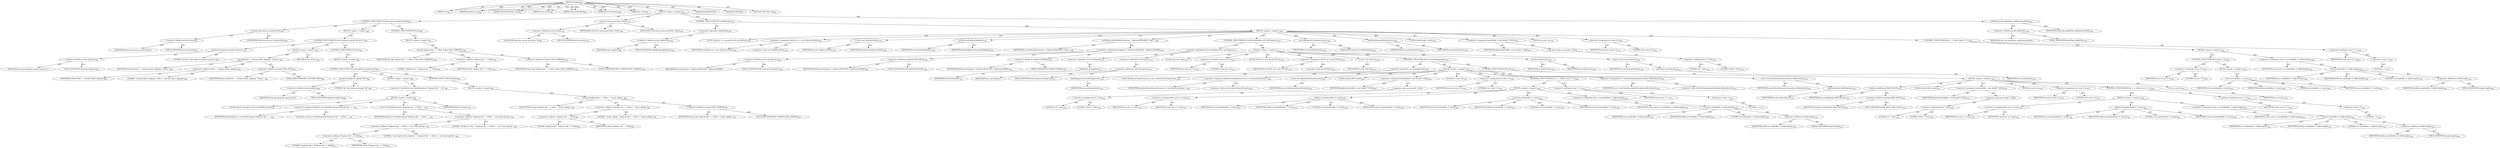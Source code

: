 digraph "zipFile" {  
"111669149727" [label = <(METHOD,zipFile)<SUB>982</SUB>> ]
"115964117004" [label = <(PARAM,this)<SUB>982</SUB>> ]
"115964117055" [label = <(PARAM,InputStream in)<SUB>982</SUB>> ]
"115964117056" [label = <(PARAM,ZipOutputStream zOut)<SUB>982</SUB>> ]
"115964117057" [label = <(PARAM,String vPath)<SUB>982</SUB>> ]
"115964117058" [label = <(PARAM,long lastModified)<SUB>983</SUB>> ]
"115964117059" [label = <(PARAM,File fromArchive)<SUB>983</SUB>> ]
"115964117060" [label = <(PARAM,int mode)<SUB>983</SUB>> ]
"25769803927" [label = <(BLOCK,&lt;empty&gt;,&lt;empty&gt;)<SUB>984</SUB>> ]
"47244640362" [label = <(CONTROL_STRUCTURE,IF,if (this.entries.contains(vPath)))<SUB>985</SUB>> ]
"30064771851" [label = <(contains,this.entries.contains(vPath))<SUB>985</SUB>> ]
"30064771852" [label = <(&lt;operator&gt;.fieldAccess,this.entries)<SUB>985</SUB>> ]
"68719477415" [label = <(IDENTIFIER,this,this.entries.contains(vPath))> ]
"55834574989" [label = <(FIELD_IDENTIFIER,entries,entries)<SUB>985</SUB>> ]
"68719477416" [label = <(IDENTIFIER,vPath,this.entries.contains(vPath))<SUB>985</SUB>> ]
"25769803928" [label = <(BLOCK,&lt;empty&gt;,&lt;empty&gt;)<SUB>985</SUB>> ]
"47244640363" [label = <(CONTROL_STRUCTURE,IF,if (this.duplicate.equals(&quot;preserve&quot;)))<SUB>987</SUB>> ]
"30064771853" [label = <(equals,this.duplicate.equals(&quot;preserve&quot;))<SUB>987</SUB>> ]
"30064771854" [label = <(&lt;operator&gt;.fieldAccess,this.duplicate)<SUB>987</SUB>> ]
"68719477417" [label = <(IDENTIFIER,this,this.duplicate.equals(&quot;preserve&quot;))> ]
"55834574990" [label = <(FIELD_IDENTIFIER,duplicate,duplicate)<SUB>987</SUB>> ]
"90194313371" [label = <(LITERAL,&quot;preserve&quot;,this.duplicate.equals(&quot;preserve&quot;))<SUB>987</SUB>> ]
"25769803929" [label = <(BLOCK,&lt;empty&gt;,&lt;empty&gt;)<SUB>987</SUB>> ]
"30064771855" [label = <(log,log(vPath + &quot; already added, skipping&quot;, Project...)<SUB>988</SUB>> ]
"68719476797" [label = <(IDENTIFIER,this,log(vPath + &quot; already added, skipping&quot;, Project...)<SUB>988</SUB>> ]
"30064771856" [label = <(&lt;operator&gt;.addition,vPath + &quot; already added, skipping&quot;)<SUB>988</SUB>> ]
"68719477418" [label = <(IDENTIFIER,vPath,vPath + &quot; already added, skipping&quot;)<SUB>988</SUB>> ]
"90194313372" [label = <(LITERAL,&quot; already added, skipping&quot;,vPath + &quot; already added, skipping&quot;)<SUB>988</SUB>> ]
"30064771857" [label = <(&lt;operator&gt;.fieldAccess,Project.MSG_INFO)<SUB>988</SUB>> ]
"68719477419" [label = <(IDENTIFIER,Project,log(vPath + &quot; already added, skipping&quot;, Project...)<SUB>988</SUB>> ]
"55834574991" [label = <(FIELD_IDENTIFIER,MSG_INFO,MSG_INFO)<SUB>988</SUB>> ]
"146028888081" [label = <(RETURN,return;,return;)<SUB>989</SUB>> ]
"47244640364" [label = <(CONTROL_STRUCTURE,ELSE,else)<SUB>990</SUB>> ]
"25769803930" [label = <(BLOCK,&lt;empty&gt;,&lt;empty&gt;)<SUB>990</SUB>> ]
"47244640365" [label = <(CONTROL_STRUCTURE,IF,if (this.duplicate.equals(&quot;fail&quot;)))<SUB>990</SUB>> ]
"30064771858" [label = <(equals,this.duplicate.equals(&quot;fail&quot;))<SUB>990</SUB>> ]
"30064771859" [label = <(&lt;operator&gt;.fieldAccess,this.duplicate)<SUB>990</SUB>> ]
"68719477420" [label = <(IDENTIFIER,this,this.duplicate.equals(&quot;fail&quot;))> ]
"55834574992" [label = <(FIELD_IDENTIFIER,duplicate,duplicate)<SUB>990</SUB>> ]
"90194313373" [label = <(LITERAL,&quot;fail&quot;,this.duplicate.equals(&quot;fail&quot;))<SUB>990</SUB>> ]
"25769803931" [label = <(BLOCK,&lt;empty&gt;,&lt;empty&gt;)<SUB>990</SUB>> ]
"30064771860" [label = <(&lt;operator&gt;.throw,throw new BuildException(&quot;Duplicate file &quot; + vP...)<SUB>991</SUB>> ]
"25769803932" [label = <(BLOCK,&lt;empty&gt;,&lt;empty&gt;)<SUB>991</SUB>> ]
"94489280599" [label = <(LOCAL,$obj18: org.apache.tools.ant.BuildException)<SUB>991</SUB>> ]
"30064771861" [label = <(&lt;operator&gt;.assignment,$obj18 = new BuildException(&quot;Duplicate file &quot; +...)<SUB>991</SUB>> ]
"68719477421" [label = <(IDENTIFIER,$obj18,$obj18 = new BuildException(&quot;Duplicate file &quot; +...)<SUB>991</SUB>> ]
"30064771862" [label = <(&lt;operator&gt;.alloc,new BuildException(&quot;Duplicate file &quot; + vPath + ...)<SUB>991</SUB>> ]
"30064771863" [label = <(&lt;init&gt;,new BuildException(&quot;Duplicate file &quot; + vPath + ...)<SUB>991</SUB>> ]
"68719477422" [label = <(IDENTIFIER,$obj18,new BuildException(&quot;Duplicate file &quot; + vPath + ...)<SUB>991</SUB>> ]
"30064771864" [label = <(&lt;operator&gt;.addition,&quot;Duplicate file &quot; + vPath + &quot; was found and the...)<SUB>991</SUB>> ]
"30064771865" [label = <(&lt;operator&gt;.addition,&quot;Duplicate file &quot; + vPath + &quot; was found and the...)<SUB>991</SUB>> ]
"30064771866" [label = <(&lt;operator&gt;.addition,&quot;Duplicate file &quot; + vPath)<SUB>991</SUB>> ]
"90194313374" [label = <(LITERAL,&quot;Duplicate file &quot;,&quot;Duplicate file &quot; + vPath)<SUB>991</SUB>> ]
"68719477423" [label = <(IDENTIFIER,vPath,&quot;Duplicate file &quot; + vPath)<SUB>991</SUB>> ]
"90194313375" [label = <(LITERAL,&quot; was found and the duplicate &quot;,&quot;Duplicate file &quot; + vPath + &quot; was found and the...)<SUB>992</SUB>> ]
"90194313376" [label = <(LITERAL,&quot;attribute is 'fail'.&quot;,&quot;Duplicate file &quot; + vPath + &quot; was found and the...)<SUB>993</SUB>> ]
"68719477424" [label = <(IDENTIFIER,$obj18,&lt;empty&gt;)<SUB>991</SUB>> ]
"47244640366" [label = <(CONTROL_STRUCTURE,ELSE,else)<SUB>994</SUB>> ]
"25769803933" [label = <(BLOCK,&lt;empty&gt;,&lt;empty&gt;)<SUB>994</SUB>> ]
"30064771867" [label = <(log,log(&quot;duplicate file &quot; + vPath + &quot; found, adding...)<SUB>996</SUB>> ]
"68719476798" [label = <(IDENTIFIER,this,log(&quot;duplicate file &quot; + vPath + &quot; found, adding...)<SUB>996</SUB>> ]
"30064771868" [label = <(&lt;operator&gt;.addition,&quot;duplicate file &quot; + vPath + &quot; found, adding.&quot;)<SUB>996</SUB>> ]
"30064771869" [label = <(&lt;operator&gt;.addition,&quot;duplicate file &quot; + vPath)<SUB>996</SUB>> ]
"90194313377" [label = <(LITERAL,&quot;duplicate file &quot;,&quot;duplicate file &quot; + vPath)<SUB>996</SUB>> ]
"68719477425" [label = <(IDENTIFIER,vPath,&quot;duplicate file &quot; + vPath)<SUB>996</SUB>> ]
"90194313378" [label = <(LITERAL,&quot; found, adding.&quot;,&quot;duplicate file &quot; + vPath + &quot; found, adding.&quot;)<SUB>997</SUB>> ]
"30064771870" [label = <(&lt;operator&gt;.fieldAccess,Project.MSG_VERBOSE)<SUB>997</SUB>> ]
"68719477426" [label = <(IDENTIFIER,Project,log(&quot;duplicate file &quot; + vPath + &quot; found, adding...)<SUB>997</SUB>> ]
"55834574993" [label = <(FIELD_IDENTIFIER,MSG_VERBOSE,MSG_VERBOSE)<SUB>997</SUB>> ]
"47244640367" [label = <(CONTROL_STRUCTURE,ELSE,else)<SUB>999</SUB>> ]
"25769803934" [label = <(BLOCK,&lt;empty&gt;,&lt;empty&gt;)<SUB>999</SUB>> ]
"30064771871" [label = <(log,log(&quot;adding entry &quot; + vPath, Project.MSG_VERBOSE))<SUB>1000</SUB>> ]
"68719476799" [label = <(IDENTIFIER,this,log(&quot;adding entry &quot; + vPath, Project.MSG_VERBOSE))<SUB>1000</SUB>> ]
"30064771872" [label = <(&lt;operator&gt;.addition,&quot;adding entry &quot; + vPath)<SUB>1000</SUB>> ]
"90194313379" [label = <(LITERAL,&quot;adding entry &quot;,&quot;adding entry &quot; + vPath)<SUB>1000</SUB>> ]
"68719477427" [label = <(IDENTIFIER,vPath,&quot;adding entry &quot; + vPath)<SUB>1000</SUB>> ]
"30064771873" [label = <(&lt;operator&gt;.fieldAccess,Project.MSG_VERBOSE)<SUB>1000</SUB>> ]
"68719477428" [label = <(IDENTIFIER,Project,log(&quot;adding entry &quot; + vPath, Project.MSG_VERBOSE))<SUB>1000</SUB>> ]
"55834574994" [label = <(FIELD_IDENTIFIER,MSG_VERBOSE,MSG_VERBOSE)<SUB>1000</SUB>> ]
"30064771874" [label = <(put,this.entries.put(vPath, vPath))<SUB>1003</SUB>> ]
"30064771875" [label = <(&lt;operator&gt;.fieldAccess,this.entries)<SUB>1003</SUB>> ]
"68719477429" [label = <(IDENTIFIER,this,this.entries.put(vPath, vPath))> ]
"55834574995" [label = <(FIELD_IDENTIFIER,entries,entries)<SUB>1003</SUB>> ]
"68719477430" [label = <(IDENTIFIER,vPath,this.entries.put(vPath, vPath))<SUB>1003</SUB>> ]
"68719477431" [label = <(IDENTIFIER,vPath,this.entries.put(vPath, vPath))<SUB>1003</SUB>> ]
"47244640368" [label = <(CONTROL_STRUCTURE,IF,if (!skipWriting))<SUB>1005</SUB>> ]
"30064771876" [label = <(&lt;operator&gt;.logicalNot,!skipWriting)<SUB>1005</SUB>> ]
"30064771877" [label = <(&lt;operator&gt;.fieldAccess,this.skipWriting)<SUB>1005</SUB>> ]
"68719477432" [label = <(IDENTIFIER,this,!skipWriting)> ]
"55834574996" [label = <(FIELD_IDENTIFIER,skipWriting,skipWriting)<SUB>1005</SUB>> ]
"25769803935" [label = <(BLOCK,&lt;empty&gt;,&lt;empty&gt;)<SUB>1005</SUB>> ]
"94489280600" [label = <(LOCAL,ZipEntry ze: org.apache.tools.zip.ZipEntry)<SUB>1006</SUB>> ]
"30064771878" [label = <(&lt;operator&gt;.assignment,ZipEntry ze = new ZipEntry(vPath))<SUB>1006</SUB>> ]
"68719477433" [label = <(IDENTIFIER,ze,ZipEntry ze = new ZipEntry(vPath))<SUB>1006</SUB>> ]
"30064771879" [label = <(&lt;operator&gt;.alloc,new ZipEntry(vPath))<SUB>1006</SUB>> ]
"30064771880" [label = <(&lt;init&gt;,new ZipEntry(vPath))<SUB>1006</SUB>> ]
"68719477434" [label = <(IDENTIFIER,ze,new ZipEntry(vPath))<SUB>1006</SUB>> ]
"68719477435" [label = <(IDENTIFIER,vPath,new ZipEntry(vPath))<SUB>1006</SUB>> ]
"30064771881" [label = <(setTime,setTime(lastModified))<SUB>1007</SUB>> ]
"68719477436" [label = <(IDENTIFIER,ze,setTime(lastModified))<SUB>1007</SUB>> ]
"68719477437" [label = <(IDENTIFIER,lastModified,setTime(lastModified))<SUB>1007</SUB>> ]
"30064771882" [label = <(setMethod,setMethod(doCompress ? ZipEntry.DEFLATED : ZipE...)<SUB>1008</SUB>> ]
"68719477438" [label = <(IDENTIFIER,ze,setMethod(doCompress ? ZipEntry.DEFLATED : ZipE...)<SUB>1008</SUB>> ]
"30064771883" [label = <(&lt;operator&gt;.conditional,doCompress ? ZipEntry.DEFLATED : ZipEntry.STORED)<SUB>1008</SUB>> ]
"30064771884" [label = <(&lt;operator&gt;.fieldAccess,this.doCompress)<SUB>1008</SUB>> ]
"68719477439" [label = <(IDENTIFIER,this,doCompress ? ZipEntry.DEFLATED : ZipEntry.STORED)> ]
"55834574997" [label = <(FIELD_IDENTIFIER,doCompress,doCompress)<SUB>1008</SUB>> ]
"30064771885" [label = <(&lt;operator&gt;.fieldAccess,ZipEntry.DEFLATED)<SUB>1008</SUB>> ]
"68719477440" [label = <(IDENTIFIER,ZipEntry,doCompress ? ZipEntry.DEFLATED : ZipEntry.STORED)<SUB>1008</SUB>> ]
"55834574998" [label = <(FIELD_IDENTIFIER,DEFLATED,DEFLATED)<SUB>1008</SUB>> ]
"30064771886" [label = <(&lt;operator&gt;.fieldAccess,ZipEntry.STORED)<SUB>1008</SUB>> ]
"68719477441" [label = <(IDENTIFIER,ZipEntry,doCompress ? ZipEntry.DEFLATED : ZipEntry.STORED)<SUB>1008</SUB>> ]
"55834574999" [label = <(FIELD_IDENTIFIER,STORED,STORED)<SUB>1008</SUB>> ]
"47244640369" [label = <(CONTROL_STRUCTURE,IF,if (!zOut.isSeekable() &amp;&amp; !doCompress))<SUB>1017</SUB>> ]
"30064771887" [label = <(&lt;operator&gt;.logicalAnd,!zOut.isSeekable() &amp;&amp; !doCompress)<SUB>1017</SUB>> ]
"30064771888" [label = <(&lt;operator&gt;.logicalNot,!zOut.isSeekable())<SUB>1017</SUB>> ]
"30064771889" [label = <(isSeekable,isSeekable())<SUB>1017</SUB>> ]
"68719477442" [label = <(IDENTIFIER,zOut,isSeekable())<SUB>1017</SUB>> ]
"30064771890" [label = <(&lt;operator&gt;.logicalNot,!doCompress)<SUB>1017</SUB>> ]
"30064771891" [label = <(&lt;operator&gt;.fieldAccess,this.doCompress)<SUB>1017</SUB>> ]
"68719477443" [label = <(IDENTIFIER,this,!doCompress)> ]
"55834575000" [label = <(FIELD_IDENTIFIER,doCompress,doCompress)<SUB>1017</SUB>> ]
"25769803936" [label = <(BLOCK,&lt;empty&gt;,&lt;empty&gt;)<SUB>1017</SUB>> ]
"94489280601" [label = <(LOCAL,long size: long)<SUB>1018</SUB>> ]
"30064771892" [label = <(&lt;operator&gt;.assignment,long size = 0)<SUB>1018</SUB>> ]
"68719477444" [label = <(IDENTIFIER,size,long size = 0)<SUB>1018</SUB>> ]
"90194313380" [label = <(LITERAL,0,long size = 0)<SUB>1018</SUB>> ]
"94489280602" [label = <(LOCAL,CRC32 cal: java.util.zip.CRC32)<SUB>1019</SUB>> ]
"30064771893" [label = <(&lt;operator&gt;.assignment,CRC32 cal = new CRC32())<SUB>1019</SUB>> ]
"68719477445" [label = <(IDENTIFIER,cal,CRC32 cal = new CRC32())<SUB>1019</SUB>> ]
"30064771894" [label = <(&lt;operator&gt;.alloc,new CRC32())<SUB>1019</SUB>> ]
"30064771895" [label = <(&lt;init&gt;,new CRC32())<SUB>1019</SUB>> ]
"68719477446" [label = <(IDENTIFIER,cal,new CRC32())<SUB>1019</SUB>> ]
"47244640370" [label = <(CONTROL_STRUCTURE,IF,if (!in.markSupported()))<SUB>1020</SUB>> ]
"30064771896" [label = <(&lt;operator&gt;.logicalNot,!in.markSupported())<SUB>1020</SUB>> ]
"30064771897" [label = <(markSupported,in.markSupported())<SUB>1020</SUB>> ]
"68719477447" [label = <(IDENTIFIER,in,in.markSupported())<SUB>1020</SUB>> ]
"25769803937" [label = <(BLOCK,&lt;empty&gt;,&lt;empty&gt;)<SUB>1020</SUB>> ]
"94489280603" [label = <(LOCAL,ByteArrayOutputStream bos: java.io.ByteArrayOutputStream)<SUB>1022</SUB>> ]
"30064771898" [label = <(&lt;operator&gt;.assignment,ByteArrayOutputStream bos = new ByteArrayOutput...)<SUB>1022</SUB>> ]
"68719477448" [label = <(IDENTIFIER,bos,ByteArrayOutputStream bos = new ByteArrayOutput...)<SUB>1022</SUB>> ]
"30064771899" [label = <(&lt;operator&gt;.alloc,new ByteArrayOutputStream())<SUB>1022</SUB>> ]
"30064771900" [label = <(&lt;init&gt;,new ByteArrayOutputStream())<SUB>1022</SUB>> ]
"68719477449" [label = <(IDENTIFIER,bos,new ByteArrayOutputStream())<SUB>1022</SUB>> ]
"94489280604" [label = <(LOCAL,byte[] buffer: byte[])<SUB>1024</SUB>> ]
"30064771901" [label = <(&lt;operator&gt;.assignment,byte[] buffer = new byte[8 * 1024])<SUB>1024</SUB>> ]
"68719477450" [label = <(IDENTIFIER,buffer,byte[] buffer = new byte[8 * 1024])<SUB>1024</SUB>> ]
"30064771902" [label = <(&lt;operator&gt;.alloc,new byte[8 * 1024])> ]
"30064771903" [label = <(&lt;operator&gt;.multiplication,8 * 1024)<SUB>1024</SUB>> ]
"90194313381" [label = <(LITERAL,8,8 * 1024)<SUB>1024</SUB>> ]
"90194313382" [label = <(LITERAL,1024,8 * 1024)<SUB>1024</SUB>> ]
"94489280605" [label = <(LOCAL,int count: int)<SUB>1025</SUB>> ]
"30064771904" [label = <(&lt;operator&gt;.assignment,int count = 0)<SUB>1025</SUB>> ]
"68719477451" [label = <(IDENTIFIER,count,int count = 0)<SUB>1025</SUB>> ]
"90194313383" [label = <(LITERAL,0,int count = 0)<SUB>1025</SUB>> ]
"47244640371" [label = <(CONTROL_STRUCTURE,DO,do {...} while (count != -1))<SUB>1026</SUB>> ]
"25769803938" [label = <(BLOCK,&lt;empty&gt;,&lt;empty&gt;)<SUB>1026</SUB>> ]
"30064771905" [label = <(&lt;operator&gt;.assignmentPlus,size += count)<SUB>1027</SUB>> ]
"68719477452" [label = <(IDENTIFIER,size,size += count)<SUB>1027</SUB>> ]
"68719477453" [label = <(IDENTIFIER,count,size += count)<SUB>1027</SUB>> ]
"30064771906" [label = <(update,cal.update(buffer, 0, count))<SUB>1028</SUB>> ]
"68719477454" [label = <(IDENTIFIER,cal,cal.update(buffer, 0, count))<SUB>1028</SUB>> ]
"68719477455" [label = <(IDENTIFIER,buffer,cal.update(buffer, 0, count))<SUB>1028</SUB>> ]
"90194313384" [label = <(LITERAL,0,cal.update(buffer, 0, count))<SUB>1028</SUB>> ]
"68719477456" [label = <(IDENTIFIER,count,cal.update(buffer, 0, count))<SUB>1028</SUB>> ]
"30064771907" [label = <(write,bos.write(buffer, 0, count))<SUB>1029</SUB>> ]
"68719477457" [label = <(IDENTIFIER,bos,bos.write(buffer, 0, count))<SUB>1029</SUB>> ]
"68719477458" [label = <(IDENTIFIER,buffer,bos.write(buffer, 0, count))<SUB>1029</SUB>> ]
"90194313385" [label = <(LITERAL,0,bos.write(buffer, 0, count))<SUB>1029</SUB>> ]
"68719477459" [label = <(IDENTIFIER,count,bos.write(buffer, 0, count))<SUB>1029</SUB>> ]
"30064771908" [label = <(&lt;operator&gt;.assignment,count = in.read(buffer, 0, buffer.length))<SUB>1030</SUB>> ]
"68719477460" [label = <(IDENTIFIER,count,count = in.read(buffer, 0, buffer.length))<SUB>1030</SUB>> ]
"30064771909" [label = <(read,in.read(buffer, 0, buffer.length))<SUB>1030</SUB>> ]
"68719477461" [label = <(IDENTIFIER,in,in.read(buffer, 0, buffer.length))<SUB>1030</SUB>> ]
"68719477462" [label = <(IDENTIFIER,buffer,in.read(buffer, 0, buffer.length))<SUB>1030</SUB>> ]
"90194313386" [label = <(LITERAL,0,in.read(buffer, 0, buffer.length))<SUB>1030</SUB>> ]
"30064771910" [label = <(&lt;operator&gt;.fieldAccess,buffer.length)<SUB>1030</SUB>> ]
"68719477463" [label = <(IDENTIFIER,buffer,in.read(buffer, 0, buffer.length))<SUB>1030</SUB>> ]
"55834575001" [label = <(FIELD_IDENTIFIER,length,length)<SUB>1030</SUB>> ]
"30064771911" [label = <(&lt;operator&gt;.notEquals,count != -1)<SUB>1031</SUB>> ]
"68719477464" [label = <(IDENTIFIER,count,count != -1)<SUB>1031</SUB>> ]
"30064771912" [label = <(&lt;operator&gt;.minus,-1)<SUB>1031</SUB>> ]
"90194313387" [label = <(LITERAL,1,-1)<SUB>1031</SUB>> ]
"30064771913" [label = <(&lt;operator&gt;.assignment,in = new ByteArrayInputStream(bos.toByteArray()))<SUB>1032</SUB>> ]
"68719477465" [label = <(IDENTIFIER,in,in = new ByteArrayInputStream(bos.toByteArray()))<SUB>1032</SUB>> ]
"30064771914" [label = <(&lt;operator&gt;.alloc,new ByteArrayInputStream(bos.toByteArray()))<SUB>1032</SUB>> ]
"30064771915" [label = <(&lt;init&gt;,new ByteArrayInputStream(bos.toByteArray()))<SUB>1032</SUB>> ]
"68719477466" [label = <(IDENTIFIER,in,new ByteArrayInputStream(bos.toByteArray()))<SUB>1032</SUB>> ]
"30064771916" [label = <(toByteArray,bos.toByteArray())<SUB>1032</SUB>> ]
"68719477467" [label = <(IDENTIFIER,bos,bos.toByteArray())<SUB>1032</SUB>> ]
"47244640372" [label = <(CONTROL_STRUCTURE,ELSE,else)<SUB>1034</SUB>> ]
"25769803939" [label = <(BLOCK,&lt;empty&gt;,&lt;empty&gt;)<SUB>1034</SUB>> ]
"30064771917" [label = <(mark,in.mark(Integer.MAX_VALUE))<SUB>1035</SUB>> ]
"68719477468" [label = <(IDENTIFIER,in,in.mark(Integer.MAX_VALUE))<SUB>1035</SUB>> ]
"30064771918" [label = <(&lt;operator&gt;.fieldAccess,Integer.MAX_VALUE)<SUB>1035</SUB>> ]
"68719477469" [label = <(IDENTIFIER,Integer,in.mark(Integer.MAX_VALUE))<SUB>1035</SUB>> ]
"55834575002" [label = <(FIELD_IDENTIFIER,MAX_VALUE,MAX_VALUE)<SUB>1035</SUB>> ]
"94489280606" [label = <(LOCAL,byte[] buffer: byte[])<SUB>1036</SUB>> ]
"30064771919" [label = <(&lt;operator&gt;.assignment,byte[] buffer = new byte[8 * 1024])<SUB>1036</SUB>> ]
"68719477470" [label = <(IDENTIFIER,buffer,byte[] buffer = new byte[8 * 1024])<SUB>1036</SUB>> ]
"30064771920" [label = <(&lt;operator&gt;.alloc,new byte[8 * 1024])> ]
"30064771921" [label = <(&lt;operator&gt;.multiplication,8 * 1024)<SUB>1036</SUB>> ]
"90194313388" [label = <(LITERAL,8,8 * 1024)<SUB>1036</SUB>> ]
"90194313389" [label = <(LITERAL,1024,8 * 1024)<SUB>1036</SUB>> ]
"94489280607" [label = <(LOCAL,int count: int)<SUB>1037</SUB>> ]
"30064771922" [label = <(&lt;operator&gt;.assignment,int count = 0)<SUB>1037</SUB>> ]
"68719477471" [label = <(IDENTIFIER,count,int count = 0)<SUB>1037</SUB>> ]
"90194313390" [label = <(LITERAL,0,int count = 0)<SUB>1037</SUB>> ]
"47244640373" [label = <(CONTROL_STRUCTURE,DO,do {...} while (count != -1))<SUB>1038</SUB>> ]
"25769803940" [label = <(BLOCK,&lt;empty&gt;,&lt;empty&gt;)<SUB>1038</SUB>> ]
"30064771923" [label = <(&lt;operator&gt;.assignmentPlus,size += count)<SUB>1039</SUB>> ]
"68719477472" [label = <(IDENTIFIER,size,size += count)<SUB>1039</SUB>> ]
"68719477473" [label = <(IDENTIFIER,count,size += count)<SUB>1039</SUB>> ]
"30064771924" [label = <(update,cal.update(buffer, 0, count))<SUB>1040</SUB>> ]
"68719477474" [label = <(IDENTIFIER,cal,cal.update(buffer, 0, count))<SUB>1040</SUB>> ]
"68719477475" [label = <(IDENTIFIER,buffer,cal.update(buffer, 0, count))<SUB>1040</SUB>> ]
"90194313391" [label = <(LITERAL,0,cal.update(buffer, 0, count))<SUB>1040</SUB>> ]
"68719477476" [label = <(IDENTIFIER,count,cal.update(buffer, 0, count))<SUB>1040</SUB>> ]
"30064771925" [label = <(&lt;operator&gt;.assignment,count = in.read(buffer, 0, buffer.length))<SUB>1041</SUB>> ]
"68719477477" [label = <(IDENTIFIER,count,count = in.read(buffer, 0, buffer.length))<SUB>1041</SUB>> ]
"30064771926" [label = <(read,in.read(buffer, 0, buffer.length))<SUB>1041</SUB>> ]
"68719477478" [label = <(IDENTIFIER,in,in.read(buffer, 0, buffer.length))<SUB>1041</SUB>> ]
"68719477479" [label = <(IDENTIFIER,buffer,in.read(buffer, 0, buffer.length))<SUB>1041</SUB>> ]
"90194313392" [label = <(LITERAL,0,in.read(buffer, 0, buffer.length))<SUB>1041</SUB>> ]
"30064771927" [label = <(&lt;operator&gt;.fieldAccess,buffer.length)<SUB>1041</SUB>> ]
"68719477480" [label = <(IDENTIFIER,buffer,in.read(buffer, 0, buffer.length))<SUB>1041</SUB>> ]
"55834575003" [label = <(FIELD_IDENTIFIER,length,length)<SUB>1041</SUB>> ]
"30064771928" [label = <(&lt;operator&gt;.notEquals,count != -1)<SUB>1042</SUB>> ]
"68719477481" [label = <(IDENTIFIER,count,count != -1)<SUB>1042</SUB>> ]
"30064771929" [label = <(&lt;operator&gt;.minus,-1)<SUB>1042</SUB>> ]
"90194313393" [label = <(LITERAL,1,-1)<SUB>1042</SUB>> ]
"30064771930" [label = <(reset,in.reset())<SUB>1043</SUB>> ]
"68719477482" [label = <(IDENTIFIER,in,in.reset())<SUB>1043</SUB>> ]
"30064771931" [label = <(setSize,setSize(size))<SUB>1045</SUB>> ]
"68719477483" [label = <(IDENTIFIER,ze,setSize(size))<SUB>1045</SUB>> ]
"68719477484" [label = <(IDENTIFIER,size,setSize(size))<SUB>1045</SUB>> ]
"30064771932" [label = <(setCrc,setCrc(cal.getValue()))<SUB>1046</SUB>> ]
"68719477485" [label = <(IDENTIFIER,ze,setCrc(cal.getValue()))<SUB>1046</SUB>> ]
"30064771933" [label = <(getValue,cal.getValue())<SUB>1046</SUB>> ]
"68719477486" [label = <(IDENTIFIER,cal,cal.getValue())<SUB>1046</SUB>> ]
"30064771934" [label = <(setUnixMode,setUnixMode(mode))<SUB>1049</SUB>> ]
"68719477487" [label = <(IDENTIFIER,ze,setUnixMode(mode))<SUB>1049</SUB>> ]
"68719477488" [label = <(IDENTIFIER,mode,setUnixMode(mode))<SUB>1049</SUB>> ]
"30064771935" [label = <(putNextEntry,putNextEntry(ze))<SUB>1050</SUB>> ]
"68719477489" [label = <(IDENTIFIER,zOut,putNextEntry(ze))<SUB>1050</SUB>> ]
"68719477490" [label = <(IDENTIFIER,ze,putNextEntry(ze))<SUB>1050</SUB>> ]
"94489280608" [label = <(LOCAL,byte[] buffer: byte[])<SUB>1052</SUB>> ]
"30064771936" [label = <(&lt;operator&gt;.assignment,byte[] buffer = new byte[8 * 1024])<SUB>1052</SUB>> ]
"68719477491" [label = <(IDENTIFIER,buffer,byte[] buffer = new byte[8 * 1024])<SUB>1052</SUB>> ]
"30064771937" [label = <(&lt;operator&gt;.alloc,new byte[8 * 1024])> ]
"30064771938" [label = <(&lt;operator&gt;.multiplication,8 * 1024)<SUB>1052</SUB>> ]
"90194313394" [label = <(LITERAL,8,8 * 1024)<SUB>1052</SUB>> ]
"90194313395" [label = <(LITERAL,1024,8 * 1024)<SUB>1052</SUB>> ]
"94489280609" [label = <(LOCAL,int count: int)<SUB>1053</SUB>> ]
"30064771939" [label = <(&lt;operator&gt;.assignment,int count = 0)<SUB>1053</SUB>> ]
"68719477492" [label = <(IDENTIFIER,count,int count = 0)<SUB>1053</SUB>> ]
"90194313396" [label = <(LITERAL,0,int count = 0)<SUB>1053</SUB>> ]
"47244640374" [label = <(CONTROL_STRUCTURE,DO,do {...} while (count != -1))<SUB>1054</SUB>> ]
"25769803941" [label = <(BLOCK,&lt;empty&gt;,&lt;empty&gt;)<SUB>1054</SUB>> ]
"47244640375" [label = <(CONTROL_STRUCTURE,IF,if (count != 0))<SUB>1055</SUB>> ]
"30064771940" [label = <(&lt;operator&gt;.notEquals,count != 0)<SUB>1055</SUB>> ]
"68719477493" [label = <(IDENTIFIER,count,count != 0)<SUB>1055</SUB>> ]
"90194313397" [label = <(LITERAL,0,count != 0)<SUB>1055</SUB>> ]
"25769803942" [label = <(BLOCK,&lt;empty&gt;,&lt;empty&gt;)<SUB>1055</SUB>> ]
"30064771941" [label = <(write,write(buffer, 0, count))<SUB>1056</SUB>> ]
"68719477494" [label = <(IDENTIFIER,zOut,write(buffer, 0, count))<SUB>1056</SUB>> ]
"68719477495" [label = <(IDENTIFIER,buffer,write(buffer, 0, count))<SUB>1056</SUB>> ]
"90194313398" [label = <(LITERAL,0,write(buffer, 0, count))<SUB>1056</SUB>> ]
"68719477496" [label = <(IDENTIFIER,count,write(buffer, 0, count))<SUB>1056</SUB>> ]
"30064771942" [label = <(&lt;operator&gt;.assignment,count = in.read(buffer, 0, buffer.length))<SUB>1058</SUB>> ]
"68719477497" [label = <(IDENTIFIER,count,count = in.read(buffer, 0, buffer.length))<SUB>1058</SUB>> ]
"30064771943" [label = <(read,in.read(buffer, 0, buffer.length))<SUB>1058</SUB>> ]
"68719477498" [label = <(IDENTIFIER,in,in.read(buffer, 0, buffer.length))<SUB>1058</SUB>> ]
"68719477499" [label = <(IDENTIFIER,buffer,in.read(buffer, 0, buffer.length))<SUB>1058</SUB>> ]
"90194313399" [label = <(LITERAL,0,in.read(buffer, 0, buffer.length))<SUB>1058</SUB>> ]
"30064771944" [label = <(&lt;operator&gt;.fieldAccess,buffer.length)<SUB>1058</SUB>> ]
"68719477500" [label = <(IDENTIFIER,buffer,in.read(buffer, 0, buffer.length))<SUB>1058</SUB>> ]
"55834575004" [label = <(FIELD_IDENTIFIER,length,length)<SUB>1058</SUB>> ]
"30064771945" [label = <(&lt;operator&gt;.notEquals,count != -1)<SUB>1059</SUB>> ]
"68719477501" [label = <(IDENTIFIER,count,count != -1)<SUB>1059</SUB>> ]
"30064771946" [label = <(&lt;operator&gt;.minus,-1)<SUB>1059</SUB>> ]
"90194313400" [label = <(LITERAL,1,-1)<SUB>1059</SUB>> ]
"30064771947" [label = <(addElement,this.addedFiles.addElement(vPath))<SUB>1061</SUB>> ]
"30064771948" [label = <(&lt;operator&gt;.fieldAccess,this.addedFiles)<SUB>1061</SUB>> ]
"68719477502" [label = <(IDENTIFIER,this,this.addedFiles.addElement(vPath))> ]
"55834575005" [label = <(FIELD_IDENTIFIER,addedFiles,addedFiles)<SUB>1061</SUB>> ]
"68719477503" [label = <(IDENTIFIER,vPath,this.addedFiles.addElement(vPath))<SUB>1061</SUB>> ]
"133143986264" [label = <(MODIFIER,PROTECTED)> ]
"133143986265" [label = <(MODIFIER,VIRTUAL)> ]
"128849018911" [label = <(METHOD_RETURN,void)<SUB>982</SUB>> ]
  "111669149727" -> "115964117004"  [ label = "AST: "] 
  "111669149727" -> "115964117055"  [ label = "AST: "] 
  "111669149727" -> "115964117056"  [ label = "AST: "] 
  "111669149727" -> "115964117057"  [ label = "AST: "] 
  "111669149727" -> "115964117058"  [ label = "AST: "] 
  "111669149727" -> "115964117059"  [ label = "AST: "] 
  "111669149727" -> "115964117060"  [ label = "AST: "] 
  "111669149727" -> "25769803927"  [ label = "AST: "] 
  "111669149727" -> "133143986264"  [ label = "AST: "] 
  "111669149727" -> "133143986265"  [ label = "AST: "] 
  "111669149727" -> "128849018911"  [ label = "AST: "] 
  "25769803927" -> "47244640362"  [ label = "AST: "] 
  "25769803927" -> "30064771874"  [ label = "AST: "] 
  "25769803927" -> "47244640368"  [ label = "AST: "] 
  "25769803927" -> "30064771947"  [ label = "AST: "] 
  "47244640362" -> "30064771851"  [ label = "AST: "] 
  "47244640362" -> "25769803928"  [ label = "AST: "] 
  "47244640362" -> "47244640367"  [ label = "AST: "] 
  "30064771851" -> "30064771852"  [ label = "AST: "] 
  "30064771851" -> "68719477416"  [ label = "AST: "] 
  "30064771852" -> "68719477415"  [ label = "AST: "] 
  "30064771852" -> "55834574989"  [ label = "AST: "] 
  "25769803928" -> "47244640363"  [ label = "AST: "] 
  "47244640363" -> "30064771853"  [ label = "AST: "] 
  "47244640363" -> "25769803929"  [ label = "AST: "] 
  "47244640363" -> "47244640364"  [ label = "AST: "] 
  "30064771853" -> "30064771854"  [ label = "AST: "] 
  "30064771853" -> "90194313371"  [ label = "AST: "] 
  "30064771854" -> "68719477417"  [ label = "AST: "] 
  "30064771854" -> "55834574990"  [ label = "AST: "] 
  "25769803929" -> "30064771855"  [ label = "AST: "] 
  "25769803929" -> "146028888081"  [ label = "AST: "] 
  "30064771855" -> "68719476797"  [ label = "AST: "] 
  "30064771855" -> "30064771856"  [ label = "AST: "] 
  "30064771855" -> "30064771857"  [ label = "AST: "] 
  "30064771856" -> "68719477418"  [ label = "AST: "] 
  "30064771856" -> "90194313372"  [ label = "AST: "] 
  "30064771857" -> "68719477419"  [ label = "AST: "] 
  "30064771857" -> "55834574991"  [ label = "AST: "] 
  "47244640364" -> "25769803930"  [ label = "AST: "] 
  "25769803930" -> "47244640365"  [ label = "AST: "] 
  "47244640365" -> "30064771858"  [ label = "AST: "] 
  "47244640365" -> "25769803931"  [ label = "AST: "] 
  "47244640365" -> "47244640366"  [ label = "AST: "] 
  "30064771858" -> "30064771859"  [ label = "AST: "] 
  "30064771858" -> "90194313373"  [ label = "AST: "] 
  "30064771859" -> "68719477420"  [ label = "AST: "] 
  "30064771859" -> "55834574992"  [ label = "AST: "] 
  "25769803931" -> "30064771860"  [ label = "AST: "] 
  "30064771860" -> "25769803932"  [ label = "AST: "] 
  "25769803932" -> "94489280599"  [ label = "AST: "] 
  "25769803932" -> "30064771861"  [ label = "AST: "] 
  "25769803932" -> "30064771863"  [ label = "AST: "] 
  "25769803932" -> "68719477424"  [ label = "AST: "] 
  "30064771861" -> "68719477421"  [ label = "AST: "] 
  "30064771861" -> "30064771862"  [ label = "AST: "] 
  "30064771863" -> "68719477422"  [ label = "AST: "] 
  "30064771863" -> "30064771864"  [ label = "AST: "] 
  "30064771864" -> "30064771865"  [ label = "AST: "] 
  "30064771864" -> "90194313376"  [ label = "AST: "] 
  "30064771865" -> "30064771866"  [ label = "AST: "] 
  "30064771865" -> "90194313375"  [ label = "AST: "] 
  "30064771866" -> "90194313374"  [ label = "AST: "] 
  "30064771866" -> "68719477423"  [ label = "AST: "] 
  "47244640366" -> "25769803933"  [ label = "AST: "] 
  "25769803933" -> "30064771867"  [ label = "AST: "] 
  "30064771867" -> "68719476798"  [ label = "AST: "] 
  "30064771867" -> "30064771868"  [ label = "AST: "] 
  "30064771867" -> "30064771870"  [ label = "AST: "] 
  "30064771868" -> "30064771869"  [ label = "AST: "] 
  "30064771868" -> "90194313378"  [ label = "AST: "] 
  "30064771869" -> "90194313377"  [ label = "AST: "] 
  "30064771869" -> "68719477425"  [ label = "AST: "] 
  "30064771870" -> "68719477426"  [ label = "AST: "] 
  "30064771870" -> "55834574993"  [ label = "AST: "] 
  "47244640367" -> "25769803934"  [ label = "AST: "] 
  "25769803934" -> "30064771871"  [ label = "AST: "] 
  "30064771871" -> "68719476799"  [ label = "AST: "] 
  "30064771871" -> "30064771872"  [ label = "AST: "] 
  "30064771871" -> "30064771873"  [ label = "AST: "] 
  "30064771872" -> "90194313379"  [ label = "AST: "] 
  "30064771872" -> "68719477427"  [ label = "AST: "] 
  "30064771873" -> "68719477428"  [ label = "AST: "] 
  "30064771873" -> "55834574994"  [ label = "AST: "] 
  "30064771874" -> "30064771875"  [ label = "AST: "] 
  "30064771874" -> "68719477430"  [ label = "AST: "] 
  "30064771874" -> "68719477431"  [ label = "AST: "] 
  "30064771875" -> "68719477429"  [ label = "AST: "] 
  "30064771875" -> "55834574995"  [ label = "AST: "] 
  "47244640368" -> "30064771876"  [ label = "AST: "] 
  "47244640368" -> "25769803935"  [ label = "AST: "] 
  "30064771876" -> "30064771877"  [ label = "AST: "] 
  "30064771877" -> "68719477432"  [ label = "AST: "] 
  "30064771877" -> "55834574996"  [ label = "AST: "] 
  "25769803935" -> "94489280600"  [ label = "AST: "] 
  "25769803935" -> "30064771878"  [ label = "AST: "] 
  "25769803935" -> "30064771880"  [ label = "AST: "] 
  "25769803935" -> "30064771881"  [ label = "AST: "] 
  "25769803935" -> "30064771882"  [ label = "AST: "] 
  "25769803935" -> "47244640369"  [ label = "AST: "] 
  "25769803935" -> "30064771934"  [ label = "AST: "] 
  "25769803935" -> "30064771935"  [ label = "AST: "] 
  "25769803935" -> "94489280608"  [ label = "AST: "] 
  "25769803935" -> "30064771936"  [ label = "AST: "] 
  "25769803935" -> "94489280609"  [ label = "AST: "] 
  "25769803935" -> "30064771939"  [ label = "AST: "] 
  "25769803935" -> "47244640374"  [ label = "AST: "] 
  "30064771878" -> "68719477433"  [ label = "AST: "] 
  "30064771878" -> "30064771879"  [ label = "AST: "] 
  "30064771880" -> "68719477434"  [ label = "AST: "] 
  "30064771880" -> "68719477435"  [ label = "AST: "] 
  "30064771881" -> "68719477436"  [ label = "AST: "] 
  "30064771881" -> "68719477437"  [ label = "AST: "] 
  "30064771882" -> "68719477438"  [ label = "AST: "] 
  "30064771882" -> "30064771883"  [ label = "AST: "] 
  "30064771883" -> "30064771884"  [ label = "AST: "] 
  "30064771883" -> "30064771885"  [ label = "AST: "] 
  "30064771883" -> "30064771886"  [ label = "AST: "] 
  "30064771884" -> "68719477439"  [ label = "AST: "] 
  "30064771884" -> "55834574997"  [ label = "AST: "] 
  "30064771885" -> "68719477440"  [ label = "AST: "] 
  "30064771885" -> "55834574998"  [ label = "AST: "] 
  "30064771886" -> "68719477441"  [ label = "AST: "] 
  "30064771886" -> "55834574999"  [ label = "AST: "] 
  "47244640369" -> "30064771887"  [ label = "AST: "] 
  "47244640369" -> "25769803936"  [ label = "AST: "] 
  "30064771887" -> "30064771888"  [ label = "AST: "] 
  "30064771887" -> "30064771890"  [ label = "AST: "] 
  "30064771888" -> "30064771889"  [ label = "AST: "] 
  "30064771889" -> "68719477442"  [ label = "AST: "] 
  "30064771890" -> "30064771891"  [ label = "AST: "] 
  "30064771891" -> "68719477443"  [ label = "AST: "] 
  "30064771891" -> "55834575000"  [ label = "AST: "] 
  "25769803936" -> "94489280601"  [ label = "AST: "] 
  "25769803936" -> "30064771892"  [ label = "AST: "] 
  "25769803936" -> "94489280602"  [ label = "AST: "] 
  "25769803936" -> "30064771893"  [ label = "AST: "] 
  "25769803936" -> "30064771895"  [ label = "AST: "] 
  "25769803936" -> "47244640370"  [ label = "AST: "] 
  "25769803936" -> "30064771931"  [ label = "AST: "] 
  "25769803936" -> "30064771932"  [ label = "AST: "] 
  "30064771892" -> "68719477444"  [ label = "AST: "] 
  "30064771892" -> "90194313380"  [ label = "AST: "] 
  "30064771893" -> "68719477445"  [ label = "AST: "] 
  "30064771893" -> "30064771894"  [ label = "AST: "] 
  "30064771895" -> "68719477446"  [ label = "AST: "] 
  "47244640370" -> "30064771896"  [ label = "AST: "] 
  "47244640370" -> "25769803937"  [ label = "AST: "] 
  "47244640370" -> "47244640372"  [ label = "AST: "] 
  "30064771896" -> "30064771897"  [ label = "AST: "] 
  "30064771897" -> "68719477447"  [ label = "AST: "] 
  "25769803937" -> "94489280603"  [ label = "AST: "] 
  "25769803937" -> "30064771898"  [ label = "AST: "] 
  "25769803937" -> "30064771900"  [ label = "AST: "] 
  "25769803937" -> "94489280604"  [ label = "AST: "] 
  "25769803937" -> "30064771901"  [ label = "AST: "] 
  "25769803937" -> "94489280605"  [ label = "AST: "] 
  "25769803937" -> "30064771904"  [ label = "AST: "] 
  "25769803937" -> "47244640371"  [ label = "AST: "] 
  "25769803937" -> "30064771913"  [ label = "AST: "] 
  "25769803937" -> "30064771915"  [ label = "AST: "] 
  "30064771898" -> "68719477448"  [ label = "AST: "] 
  "30064771898" -> "30064771899"  [ label = "AST: "] 
  "30064771900" -> "68719477449"  [ label = "AST: "] 
  "30064771901" -> "68719477450"  [ label = "AST: "] 
  "30064771901" -> "30064771902"  [ label = "AST: "] 
  "30064771902" -> "30064771903"  [ label = "AST: "] 
  "30064771903" -> "90194313381"  [ label = "AST: "] 
  "30064771903" -> "90194313382"  [ label = "AST: "] 
  "30064771904" -> "68719477451"  [ label = "AST: "] 
  "30064771904" -> "90194313383"  [ label = "AST: "] 
  "47244640371" -> "25769803938"  [ label = "AST: "] 
  "47244640371" -> "30064771911"  [ label = "AST: "] 
  "25769803938" -> "30064771905"  [ label = "AST: "] 
  "25769803938" -> "30064771906"  [ label = "AST: "] 
  "25769803938" -> "30064771907"  [ label = "AST: "] 
  "25769803938" -> "30064771908"  [ label = "AST: "] 
  "30064771905" -> "68719477452"  [ label = "AST: "] 
  "30064771905" -> "68719477453"  [ label = "AST: "] 
  "30064771906" -> "68719477454"  [ label = "AST: "] 
  "30064771906" -> "68719477455"  [ label = "AST: "] 
  "30064771906" -> "90194313384"  [ label = "AST: "] 
  "30064771906" -> "68719477456"  [ label = "AST: "] 
  "30064771907" -> "68719477457"  [ label = "AST: "] 
  "30064771907" -> "68719477458"  [ label = "AST: "] 
  "30064771907" -> "90194313385"  [ label = "AST: "] 
  "30064771907" -> "68719477459"  [ label = "AST: "] 
  "30064771908" -> "68719477460"  [ label = "AST: "] 
  "30064771908" -> "30064771909"  [ label = "AST: "] 
  "30064771909" -> "68719477461"  [ label = "AST: "] 
  "30064771909" -> "68719477462"  [ label = "AST: "] 
  "30064771909" -> "90194313386"  [ label = "AST: "] 
  "30064771909" -> "30064771910"  [ label = "AST: "] 
  "30064771910" -> "68719477463"  [ label = "AST: "] 
  "30064771910" -> "55834575001"  [ label = "AST: "] 
  "30064771911" -> "68719477464"  [ label = "AST: "] 
  "30064771911" -> "30064771912"  [ label = "AST: "] 
  "30064771912" -> "90194313387"  [ label = "AST: "] 
  "30064771913" -> "68719477465"  [ label = "AST: "] 
  "30064771913" -> "30064771914"  [ label = "AST: "] 
  "30064771915" -> "68719477466"  [ label = "AST: "] 
  "30064771915" -> "30064771916"  [ label = "AST: "] 
  "30064771916" -> "68719477467"  [ label = "AST: "] 
  "47244640372" -> "25769803939"  [ label = "AST: "] 
  "25769803939" -> "30064771917"  [ label = "AST: "] 
  "25769803939" -> "94489280606"  [ label = "AST: "] 
  "25769803939" -> "30064771919"  [ label = "AST: "] 
  "25769803939" -> "94489280607"  [ label = "AST: "] 
  "25769803939" -> "30064771922"  [ label = "AST: "] 
  "25769803939" -> "47244640373"  [ label = "AST: "] 
  "25769803939" -> "30064771930"  [ label = "AST: "] 
  "30064771917" -> "68719477468"  [ label = "AST: "] 
  "30064771917" -> "30064771918"  [ label = "AST: "] 
  "30064771918" -> "68719477469"  [ label = "AST: "] 
  "30064771918" -> "55834575002"  [ label = "AST: "] 
  "30064771919" -> "68719477470"  [ label = "AST: "] 
  "30064771919" -> "30064771920"  [ label = "AST: "] 
  "30064771920" -> "30064771921"  [ label = "AST: "] 
  "30064771921" -> "90194313388"  [ label = "AST: "] 
  "30064771921" -> "90194313389"  [ label = "AST: "] 
  "30064771922" -> "68719477471"  [ label = "AST: "] 
  "30064771922" -> "90194313390"  [ label = "AST: "] 
  "47244640373" -> "25769803940"  [ label = "AST: "] 
  "47244640373" -> "30064771928"  [ label = "AST: "] 
  "25769803940" -> "30064771923"  [ label = "AST: "] 
  "25769803940" -> "30064771924"  [ label = "AST: "] 
  "25769803940" -> "30064771925"  [ label = "AST: "] 
  "30064771923" -> "68719477472"  [ label = "AST: "] 
  "30064771923" -> "68719477473"  [ label = "AST: "] 
  "30064771924" -> "68719477474"  [ label = "AST: "] 
  "30064771924" -> "68719477475"  [ label = "AST: "] 
  "30064771924" -> "90194313391"  [ label = "AST: "] 
  "30064771924" -> "68719477476"  [ label = "AST: "] 
  "30064771925" -> "68719477477"  [ label = "AST: "] 
  "30064771925" -> "30064771926"  [ label = "AST: "] 
  "30064771926" -> "68719477478"  [ label = "AST: "] 
  "30064771926" -> "68719477479"  [ label = "AST: "] 
  "30064771926" -> "90194313392"  [ label = "AST: "] 
  "30064771926" -> "30064771927"  [ label = "AST: "] 
  "30064771927" -> "68719477480"  [ label = "AST: "] 
  "30064771927" -> "55834575003"  [ label = "AST: "] 
  "30064771928" -> "68719477481"  [ label = "AST: "] 
  "30064771928" -> "30064771929"  [ label = "AST: "] 
  "30064771929" -> "90194313393"  [ label = "AST: "] 
  "30064771930" -> "68719477482"  [ label = "AST: "] 
  "30064771931" -> "68719477483"  [ label = "AST: "] 
  "30064771931" -> "68719477484"  [ label = "AST: "] 
  "30064771932" -> "68719477485"  [ label = "AST: "] 
  "30064771932" -> "30064771933"  [ label = "AST: "] 
  "30064771933" -> "68719477486"  [ label = "AST: "] 
  "30064771934" -> "68719477487"  [ label = "AST: "] 
  "30064771934" -> "68719477488"  [ label = "AST: "] 
  "30064771935" -> "68719477489"  [ label = "AST: "] 
  "30064771935" -> "68719477490"  [ label = "AST: "] 
  "30064771936" -> "68719477491"  [ label = "AST: "] 
  "30064771936" -> "30064771937"  [ label = "AST: "] 
  "30064771937" -> "30064771938"  [ label = "AST: "] 
  "30064771938" -> "90194313394"  [ label = "AST: "] 
  "30064771938" -> "90194313395"  [ label = "AST: "] 
  "30064771939" -> "68719477492"  [ label = "AST: "] 
  "30064771939" -> "90194313396"  [ label = "AST: "] 
  "47244640374" -> "25769803941"  [ label = "AST: "] 
  "47244640374" -> "30064771945"  [ label = "AST: "] 
  "25769803941" -> "47244640375"  [ label = "AST: "] 
  "25769803941" -> "30064771942"  [ label = "AST: "] 
  "47244640375" -> "30064771940"  [ label = "AST: "] 
  "47244640375" -> "25769803942"  [ label = "AST: "] 
  "30064771940" -> "68719477493"  [ label = "AST: "] 
  "30064771940" -> "90194313397"  [ label = "AST: "] 
  "25769803942" -> "30064771941"  [ label = "AST: "] 
  "30064771941" -> "68719477494"  [ label = "AST: "] 
  "30064771941" -> "68719477495"  [ label = "AST: "] 
  "30064771941" -> "90194313398"  [ label = "AST: "] 
  "30064771941" -> "68719477496"  [ label = "AST: "] 
  "30064771942" -> "68719477497"  [ label = "AST: "] 
  "30064771942" -> "30064771943"  [ label = "AST: "] 
  "30064771943" -> "68719477498"  [ label = "AST: "] 
  "30064771943" -> "68719477499"  [ label = "AST: "] 
  "30064771943" -> "90194313399"  [ label = "AST: "] 
  "30064771943" -> "30064771944"  [ label = "AST: "] 
  "30064771944" -> "68719477500"  [ label = "AST: "] 
  "30064771944" -> "55834575004"  [ label = "AST: "] 
  "30064771945" -> "68719477501"  [ label = "AST: "] 
  "30064771945" -> "30064771946"  [ label = "AST: "] 
  "30064771946" -> "90194313400"  [ label = "AST: "] 
  "30064771947" -> "30064771948"  [ label = "AST: "] 
  "30064771947" -> "68719477503"  [ label = "AST: "] 
  "30064771948" -> "68719477502"  [ label = "AST: "] 
  "30064771948" -> "55834575005"  [ label = "AST: "] 
  "111669149727" -> "115964117004"  [ label = "DDG: "] 
  "111669149727" -> "115964117055"  [ label = "DDG: "] 
  "111669149727" -> "115964117056"  [ label = "DDG: "] 
  "111669149727" -> "115964117057"  [ label = "DDG: "] 
  "111669149727" -> "115964117058"  [ label = "DDG: "] 
  "111669149727" -> "115964117059"  [ label = "DDG: "] 
  "111669149727" -> "115964117060"  [ label = "DDG: "] 
}
